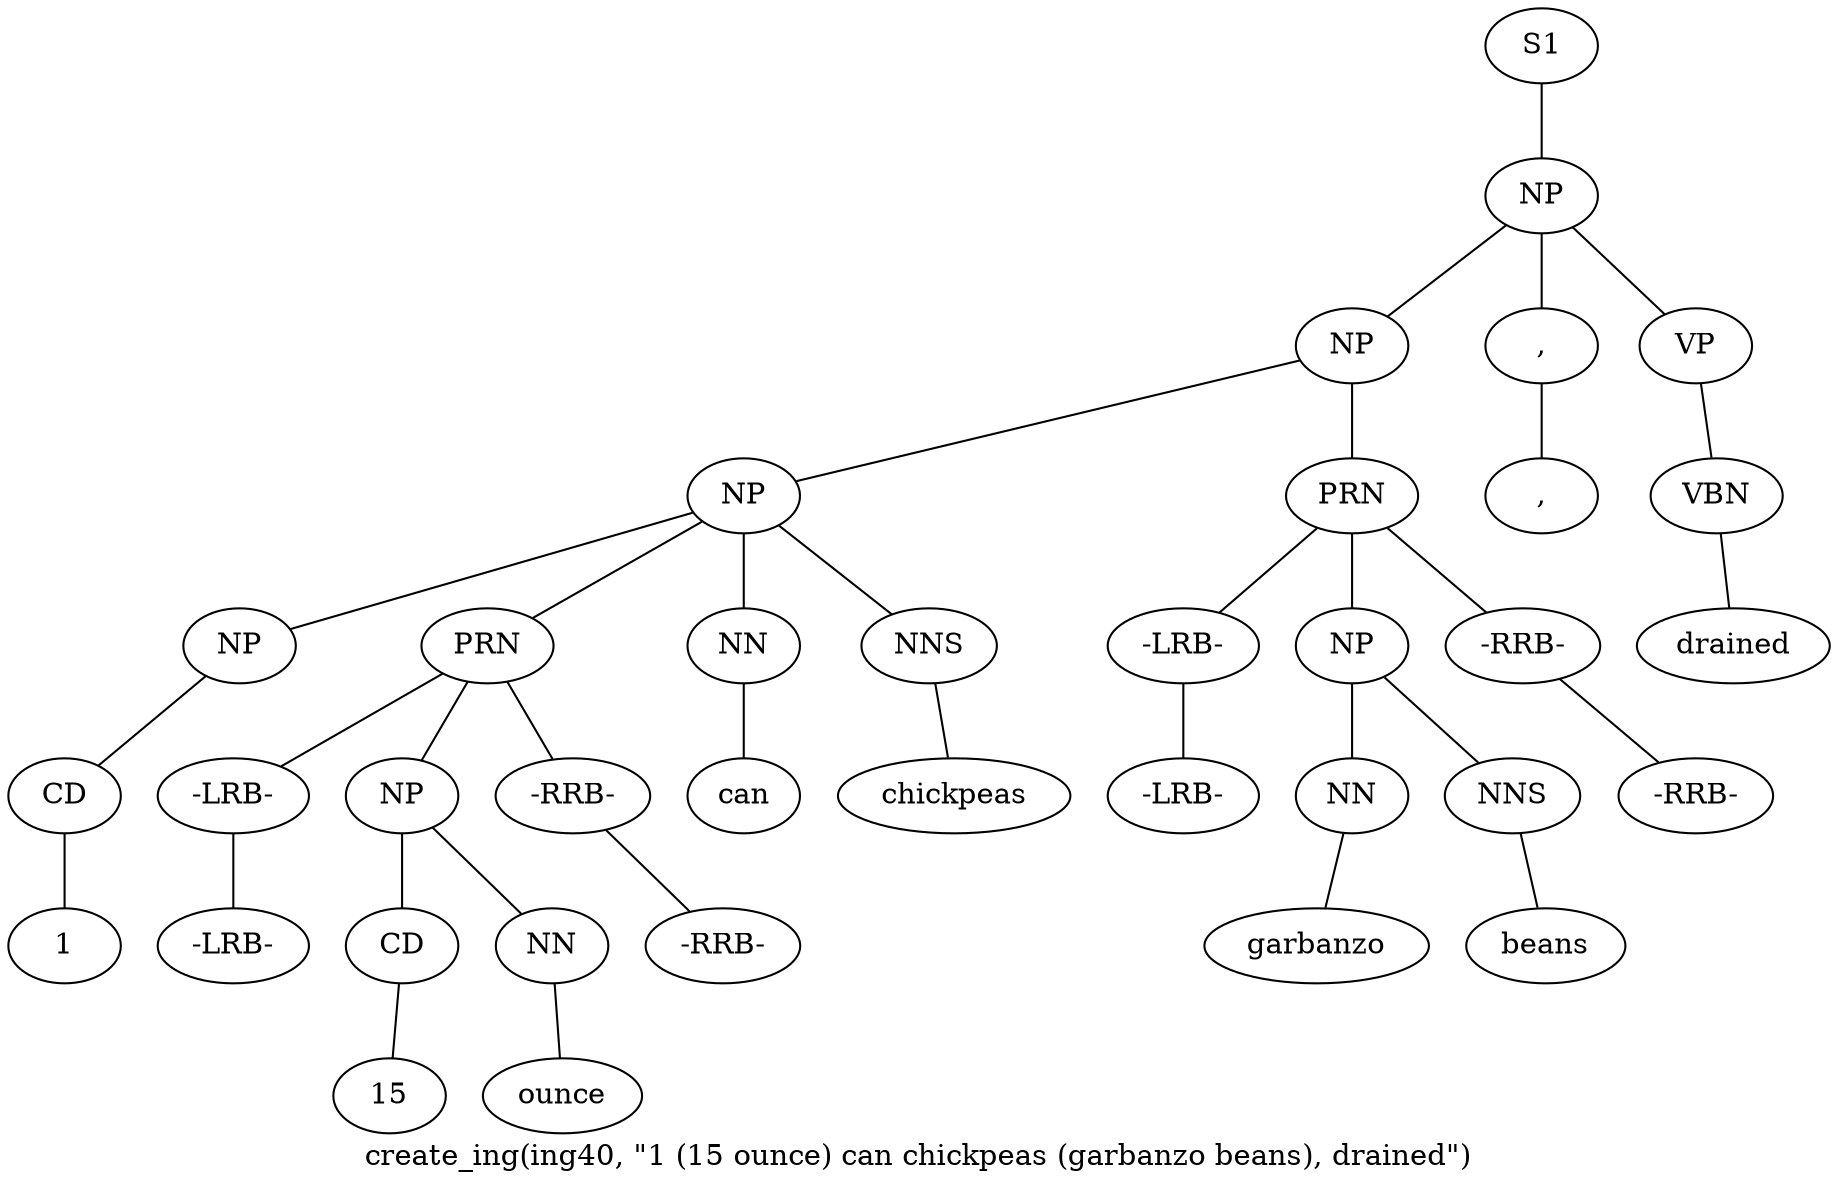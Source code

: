 graph SyntaxGraph {
	label = "create_ing(ing40, \"1 (15 ounce) can chickpeas (garbanzo beans), drained\")";
	Node0 [label="S1"];
	Node1 [label="NP"];
	Node2 [label="NP"];
	Node3 [label="NP"];
	Node4 [label="NP"];
	Node5 [label="CD"];
	Node6 [label="1"];
	Node7 [label="PRN"];
	Node8 [label="-LRB-"];
	Node9 [label="-LRB-"];
	Node10 [label="NP"];
	Node11 [label="CD"];
	Node12 [label="15"];
	Node13 [label="NN"];
	Node14 [label="ounce"];
	Node15 [label="-RRB-"];
	Node16 [label="-RRB-"];
	Node17 [label="NN"];
	Node18 [label="can"];
	Node19 [label="NNS"];
	Node20 [label="chickpeas"];
	Node21 [label="PRN"];
	Node22 [label="-LRB-"];
	Node23 [label="-LRB-"];
	Node24 [label="NP"];
	Node25 [label="NN"];
	Node26 [label="garbanzo"];
	Node27 [label="NNS"];
	Node28 [label="beans"];
	Node29 [label="-RRB-"];
	Node30 [label="-RRB-"];
	Node31 [label=","];
	Node32 [label=","];
	Node33 [label="VP"];
	Node34 [label="VBN"];
	Node35 [label="drained"];

	Node0 -- Node1;
	Node1 -- Node2;
	Node1 -- Node31;
	Node1 -- Node33;
	Node2 -- Node3;
	Node2 -- Node21;
	Node3 -- Node4;
	Node3 -- Node7;
	Node3 -- Node17;
	Node3 -- Node19;
	Node4 -- Node5;
	Node5 -- Node6;
	Node7 -- Node8;
	Node7 -- Node10;
	Node7 -- Node15;
	Node8 -- Node9;
	Node10 -- Node11;
	Node10 -- Node13;
	Node11 -- Node12;
	Node13 -- Node14;
	Node15 -- Node16;
	Node17 -- Node18;
	Node19 -- Node20;
	Node21 -- Node22;
	Node21 -- Node24;
	Node21 -- Node29;
	Node22 -- Node23;
	Node24 -- Node25;
	Node24 -- Node27;
	Node25 -- Node26;
	Node27 -- Node28;
	Node29 -- Node30;
	Node31 -- Node32;
	Node33 -- Node34;
	Node34 -- Node35;
}